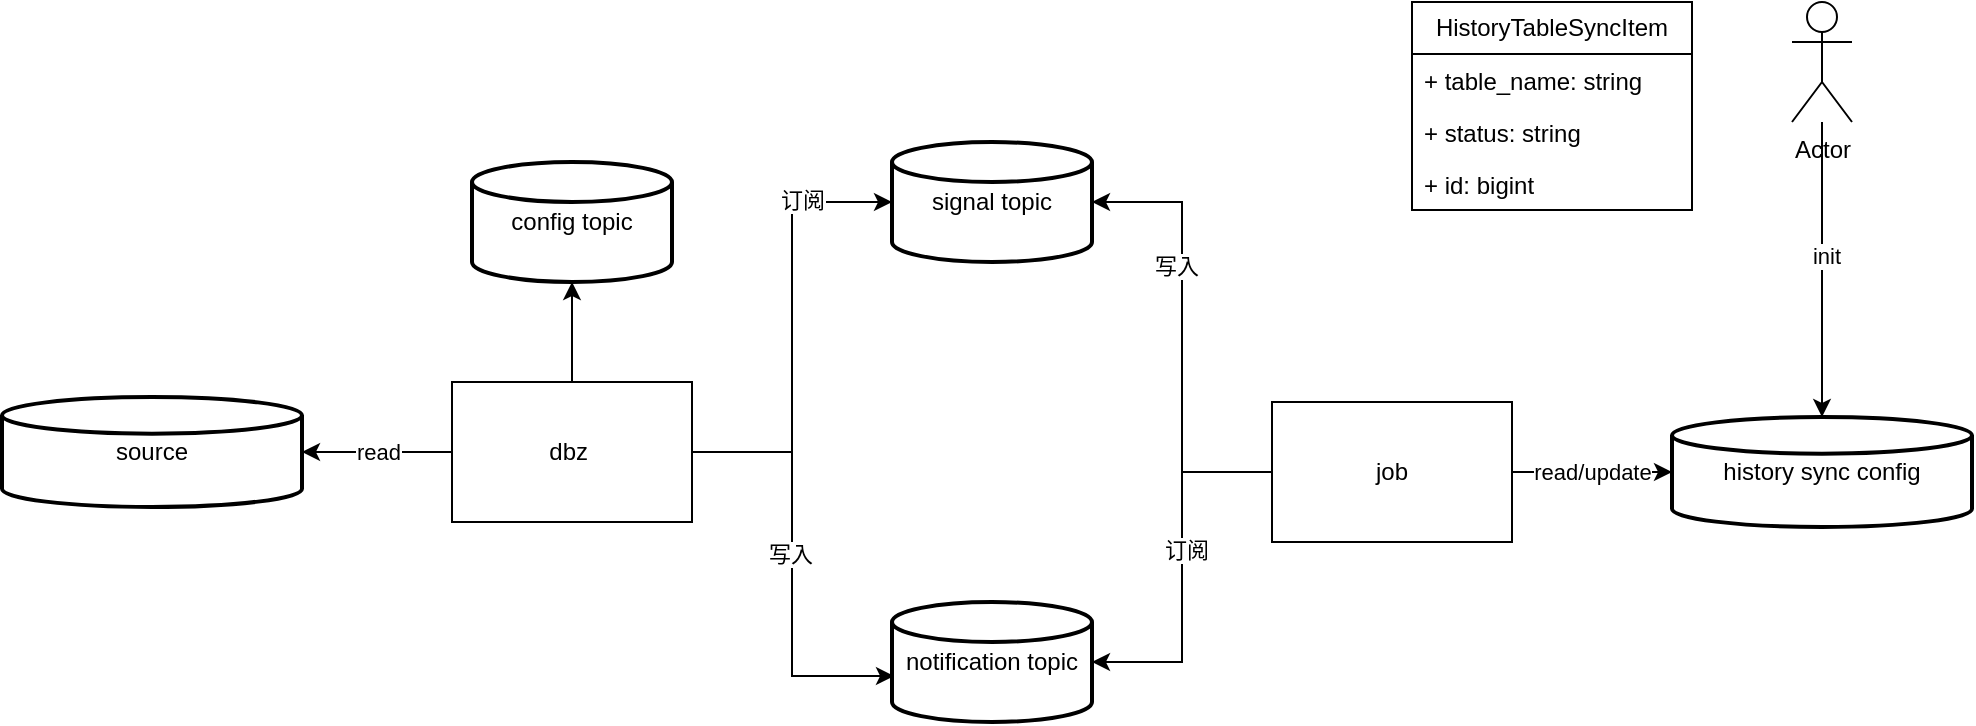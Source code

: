 <mxfile version="23.1.7" type="github">
  <diagram name="第 1 页" id="mN5AgLcgQHXgOPMO2XUk">
    <mxGraphModel dx="1242" dy="703" grid="1" gridSize="10" guides="1" tooltips="1" connect="1" arrows="1" fold="1" page="1" pageScale="1" pageWidth="3300" pageHeight="4681" math="0" shadow="0">
      <root>
        <mxCell id="0" />
        <mxCell id="1" parent="0" />
        <mxCell id="8kMtXXIsv-n1UFxot8m4-20" value="HistoryTableSyncItem" style="swimlane;fontStyle=0;childLayout=stackLayout;horizontal=1;startSize=26;fillColor=none;horizontalStack=0;resizeParent=1;resizeParentMax=0;resizeLast=0;collapsible=1;marginBottom=0;whiteSpace=wrap;html=1;" vertex="1" parent="1">
          <mxGeometry x="730" y="580" width="140" height="104" as="geometry" />
        </mxCell>
        <mxCell id="8kMtXXIsv-n1UFxot8m4-21" value="+ table_name: string" style="text;strokeColor=none;fillColor=none;align=left;verticalAlign=top;spacingLeft=4;spacingRight=4;overflow=hidden;rotatable=0;points=[[0,0.5],[1,0.5]];portConstraint=eastwest;whiteSpace=wrap;html=1;" vertex="1" parent="8kMtXXIsv-n1UFxot8m4-20">
          <mxGeometry y="26" width="140" height="26" as="geometry" />
        </mxCell>
        <mxCell id="8kMtXXIsv-n1UFxot8m4-22" value="+ status: string" style="text;strokeColor=none;fillColor=none;align=left;verticalAlign=top;spacingLeft=4;spacingRight=4;overflow=hidden;rotatable=0;points=[[0,0.5],[1,0.5]];portConstraint=eastwest;whiteSpace=wrap;html=1;" vertex="1" parent="8kMtXXIsv-n1UFxot8m4-20">
          <mxGeometry y="52" width="140" height="26" as="geometry" />
        </mxCell>
        <mxCell id="8kMtXXIsv-n1UFxot8m4-23" value="+ id: bigint" style="text;strokeColor=none;fillColor=none;align=left;verticalAlign=top;spacingLeft=4;spacingRight=4;overflow=hidden;rotatable=0;points=[[0,0.5],[1,0.5]];portConstraint=eastwest;whiteSpace=wrap;html=1;" vertex="1" parent="8kMtXXIsv-n1UFxot8m4-20">
          <mxGeometry y="78" width="140" height="26" as="geometry" />
        </mxCell>
        <mxCell id="8kMtXXIsv-n1UFxot8m4-49" value="read" style="edgeStyle=orthogonalEdgeStyle;rounded=0;orthogonalLoop=1;jettySize=auto;html=1;" edge="1" parent="1" source="8kMtXXIsv-n1UFxot8m4-31" target="8kMtXXIsv-n1UFxot8m4-48">
          <mxGeometry relative="1" as="geometry" />
        </mxCell>
        <mxCell id="8kMtXXIsv-n1UFxot8m4-31" value="dbz&amp;nbsp;" style="rounded=0;whiteSpace=wrap;html=1;" vertex="1" parent="1">
          <mxGeometry x="250" y="770" width="120" height="70" as="geometry" />
        </mxCell>
        <mxCell id="8kMtXXIsv-n1UFxot8m4-47" value="read/update" style="edgeStyle=orthogonalEdgeStyle;rounded=0;orthogonalLoop=1;jettySize=auto;html=1;exitX=1;exitY=0.5;exitDx=0;exitDy=0;" edge="1" parent="1" source="8kMtXXIsv-n1UFxot8m4-32" target="8kMtXXIsv-n1UFxot8m4-46">
          <mxGeometry relative="1" as="geometry" />
        </mxCell>
        <mxCell id="8kMtXXIsv-n1UFxot8m4-32" value="job" style="rounded=0;whiteSpace=wrap;html=1;" vertex="1" parent="1">
          <mxGeometry x="660" y="780" width="120" height="70" as="geometry" />
        </mxCell>
        <mxCell id="8kMtXXIsv-n1UFxot8m4-33" value="signal topic" style="strokeWidth=2;html=1;shape=mxgraph.flowchart.database;whiteSpace=wrap;" vertex="1" parent="1">
          <mxGeometry x="470" y="650" width="100" height="60" as="geometry" />
        </mxCell>
        <mxCell id="8kMtXXIsv-n1UFxot8m4-34" value="notification topic" style="strokeWidth=2;html=1;shape=mxgraph.flowchart.database;whiteSpace=wrap;" vertex="1" parent="1">
          <mxGeometry x="470" y="880" width="100" height="60" as="geometry" />
        </mxCell>
        <mxCell id="8kMtXXIsv-n1UFxot8m4-36" style="edgeStyle=orthogonalEdgeStyle;rounded=0;orthogonalLoop=1;jettySize=auto;html=1;entryX=0.01;entryY=0.617;entryDx=0;entryDy=0;entryPerimeter=0;" edge="1" parent="1" source="8kMtXXIsv-n1UFxot8m4-31" target="8kMtXXIsv-n1UFxot8m4-34">
          <mxGeometry relative="1" as="geometry" />
        </mxCell>
        <mxCell id="8kMtXXIsv-n1UFxot8m4-39" value="写入" style="edgeLabel;html=1;align=center;verticalAlign=middle;resizable=0;points=[];" vertex="1" connectable="0" parent="8kMtXXIsv-n1UFxot8m4-36">
          <mxGeometry x="-0.053" y="-1" relative="1" as="geometry">
            <mxPoint as="offset" />
          </mxGeometry>
        </mxCell>
        <mxCell id="8kMtXXIsv-n1UFxot8m4-37" style="edgeStyle=orthogonalEdgeStyle;rounded=0;orthogonalLoop=1;jettySize=auto;html=1;entryX=0;entryY=0.5;entryDx=0;entryDy=0;entryPerimeter=0;" edge="1" parent="1" source="8kMtXXIsv-n1UFxot8m4-31" target="8kMtXXIsv-n1UFxot8m4-33">
          <mxGeometry relative="1" as="geometry" />
        </mxCell>
        <mxCell id="8kMtXXIsv-n1UFxot8m4-38" value="订阅" style="edgeLabel;html=1;align=center;verticalAlign=middle;resizable=0;points=[];" vertex="1" connectable="0" parent="8kMtXXIsv-n1UFxot8m4-37">
          <mxGeometry x="0.6" y="1" relative="1" as="geometry">
            <mxPoint as="offset" />
          </mxGeometry>
        </mxCell>
        <mxCell id="8kMtXXIsv-n1UFxot8m4-40" style="edgeStyle=orthogonalEdgeStyle;rounded=0;orthogonalLoop=1;jettySize=auto;html=1;entryX=1;entryY=0.5;entryDx=0;entryDy=0;entryPerimeter=0;" edge="1" parent="1" source="8kMtXXIsv-n1UFxot8m4-32" target="8kMtXXIsv-n1UFxot8m4-33">
          <mxGeometry relative="1" as="geometry" />
        </mxCell>
        <mxCell id="8kMtXXIsv-n1UFxot8m4-44" value="写入" style="edgeLabel;html=1;align=center;verticalAlign=middle;resizable=0;points=[];" vertex="1" connectable="0" parent="8kMtXXIsv-n1UFxot8m4-40">
          <mxGeometry x="0.316" y="3" relative="1" as="geometry">
            <mxPoint as="offset" />
          </mxGeometry>
        </mxCell>
        <mxCell id="8kMtXXIsv-n1UFxot8m4-41" style="edgeStyle=orthogonalEdgeStyle;rounded=0;orthogonalLoop=1;jettySize=auto;html=1;entryX=1;entryY=0.5;entryDx=0;entryDy=0;entryPerimeter=0;" edge="1" parent="1" source="8kMtXXIsv-n1UFxot8m4-32" target="8kMtXXIsv-n1UFxot8m4-34">
          <mxGeometry relative="1" as="geometry" />
        </mxCell>
        <mxCell id="8kMtXXIsv-n1UFxot8m4-43" value="订阅" style="edgeLabel;html=1;align=center;verticalAlign=middle;resizable=0;points=[];" vertex="1" connectable="0" parent="8kMtXXIsv-n1UFxot8m4-41">
          <mxGeometry x="-0.092" y="2" relative="1" as="geometry">
            <mxPoint as="offset" />
          </mxGeometry>
        </mxCell>
        <mxCell id="8kMtXXIsv-n1UFxot8m4-46" value="history sync config" style="strokeWidth=2;html=1;shape=mxgraph.flowchart.database;whiteSpace=wrap;" vertex="1" parent="1">
          <mxGeometry x="860" y="787.5" width="150" height="55" as="geometry" />
        </mxCell>
        <mxCell id="8kMtXXIsv-n1UFxot8m4-48" value="source" style="strokeWidth=2;html=1;shape=mxgraph.flowchart.database;whiteSpace=wrap;" vertex="1" parent="1">
          <mxGeometry x="25" y="777.5" width="150" height="55" as="geometry" />
        </mxCell>
        <mxCell id="8kMtXXIsv-n1UFxot8m4-50" value="config topic" style="strokeWidth=2;html=1;shape=mxgraph.flowchart.database;whiteSpace=wrap;" vertex="1" parent="1">
          <mxGeometry x="260" y="660" width="100" height="60" as="geometry" />
        </mxCell>
        <mxCell id="8kMtXXIsv-n1UFxot8m4-51" style="edgeStyle=orthogonalEdgeStyle;rounded=0;orthogonalLoop=1;jettySize=auto;html=1;entryX=0.5;entryY=1;entryDx=0;entryDy=0;entryPerimeter=0;" edge="1" parent="1" source="8kMtXXIsv-n1UFxot8m4-31" target="8kMtXXIsv-n1UFxot8m4-50">
          <mxGeometry relative="1" as="geometry" />
        </mxCell>
        <mxCell id="8kMtXXIsv-n1UFxot8m4-53" style="edgeStyle=orthogonalEdgeStyle;rounded=0;orthogonalLoop=1;jettySize=auto;html=1;" edge="1" parent="1" source="8kMtXXIsv-n1UFxot8m4-52" target="8kMtXXIsv-n1UFxot8m4-46">
          <mxGeometry relative="1" as="geometry" />
        </mxCell>
        <mxCell id="8kMtXXIsv-n1UFxot8m4-54" value="init" style="edgeLabel;html=1;align=center;verticalAlign=middle;resizable=0;points=[];" vertex="1" connectable="0" parent="8kMtXXIsv-n1UFxot8m4-53">
          <mxGeometry x="-0.096" y="2" relative="1" as="geometry">
            <mxPoint as="offset" />
          </mxGeometry>
        </mxCell>
        <mxCell id="8kMtXXIsv-n1UFxot8m4-52" value="Actor" style="shape=umlActor;verticalLabelPosition=bottom;verticalAlign=top;html=1;" vertex="1" parent="1">
          <mxGeometry x="920" y="580" width="30" height="60" as="geometry" />
        </mxCell>
      </root>
    </mxGraphModel>
  </diagram>
</mxfile>
